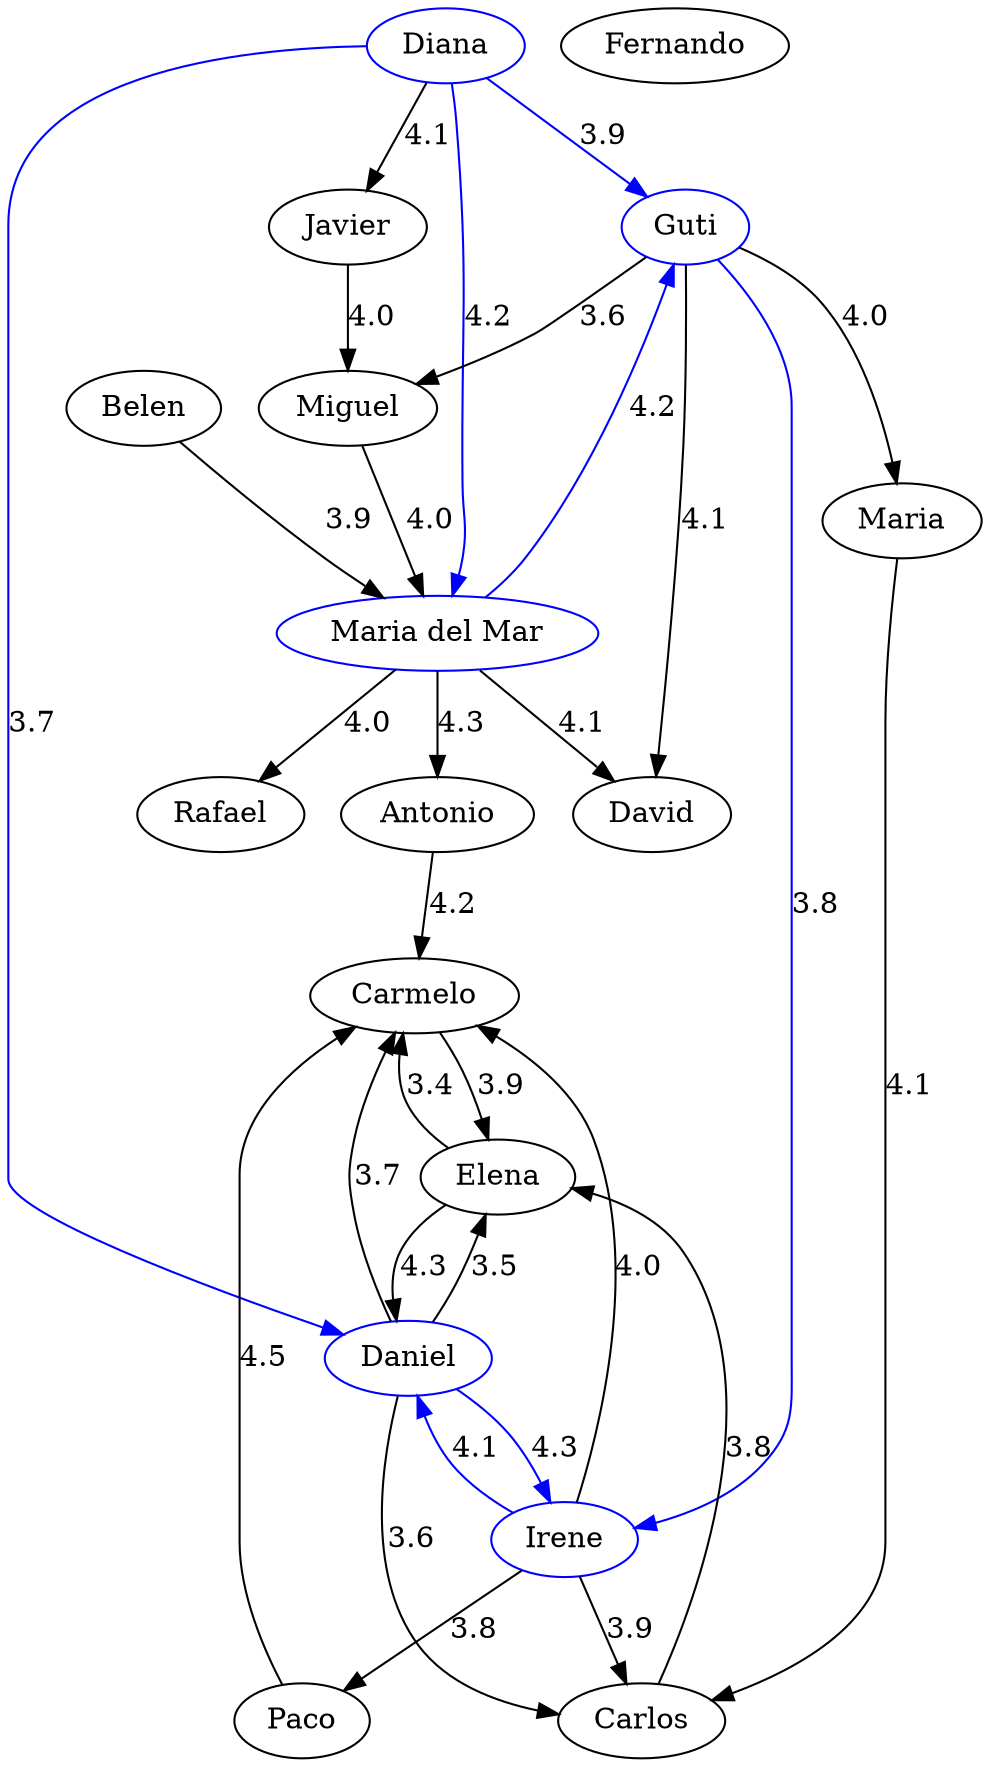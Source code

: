 strict digraph G {
  1 [ color="blue" label="Diana" ];
  2 [ color="blue" label="Guti" ];
  3 [ color="black" label="David" ];
  4 [ color="black" label="Miguel" ];
  5 [ color="black" label="Belen" ];
  6 [ color="black" label="Rafael" ];
  7 [ color="black" label="Paco" ];
  8 [ color="black" label="Elena" ];
  9 [ color="black" label="Fernando" ];
  10 [ color="blue" label="Irene" ];
  11 [ color="black" label="Antonio" ];
  12 [ color="black" label="Maria" ];
  13 [ color="black" label="Carlos" ];
  14 [ color="blue" label="Daniel" ];
  15 [ color="black" label="Javier" ];
  16 [ color="blue" label="Maria del Mar" ];
  17 [ color="black" label="Carmelo" ];
  1 -> 2 [ color="blue" label="3.9" ];
  1 -> 14 [ color="blue" label="3.7" ];
  1 -> 15 [ color="black" label="4.1" ];
  1 -> 16 [ color="blue" label="4.2" ];
  2 -> 12 [ color="black" label="4.0" ];
  2 -> 3 [ color="black" label="4.1" ];
  2 -> 4 [ color="black" label="3.6" ];
  2 -> 10 [ color="blue" label="3.8" ];
  14 -> 8 [ color="black" label="3.5" ];
  14 -> 10 [ color="blue" label="4.3" ];
  14 -> 13 [ color="black" label="3.6" ];
  14 -> 17 [ color="black" label="3.7" ];
  16 -> 2 [ color="blue" label="4.2" ];
  16 -> 3 [ color="black" label="4.1" ];
  16 -> 6 [ color="black" label="4.0" ];
  16 -> 11 [ color="black" label="4.3" ];
  10 -> 14 [ color="blue" label="4.1" ];
  10 -> 13 [ color="black" label="3.9" ];
  10 -> 17 [ color="black" label="4.0" ];
  10 -> 7 [ color="black" label="3.8" ];
  15 -> 4 [ color="black" label="4.0" ];
  4 -> 16 [ color="black" label="4.0" ];
  13 -> 8 [ color="black" label="3.8" ];
  17 -> 8 [ color="black" label="3.9" ];
  5 -> 16 [ color="black" label="3.9" ];
  11 -> 17 [ color="black" label="4.2" ];
  8 -> 14 [ color="black" label="4.3" ];
  7 -> 17 [ color="black" label="4.5" ];
  12 -> 13 [ color="black" label="4.1" ];
  8 -> 17 [ color="black" label="3.4" ];
}
